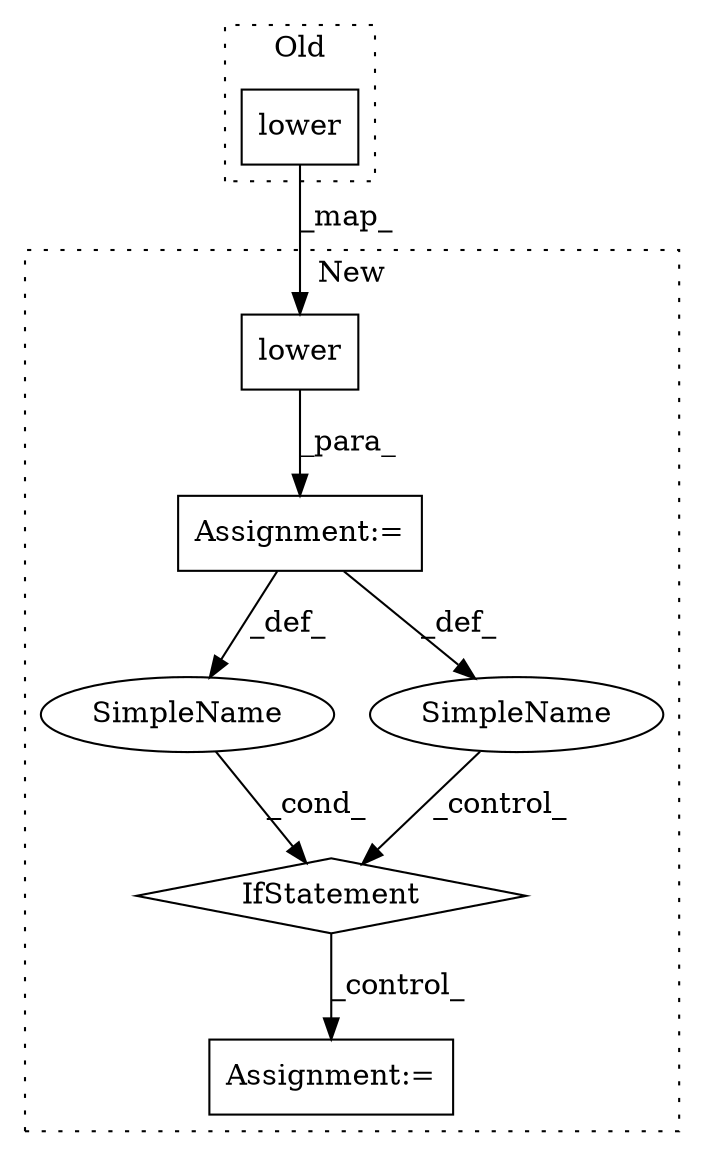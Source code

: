 digraph G {
subgraph cluster0 {
1 [label="lower" a="32" s="2054" l="7" shape="box"];
label = "Old";
style="dotted";
}
subgraph cluster1 {
2 [label="lower" a="32" s="2031" l="7" shape="box"];
3 [label="Assignment:=" a="7" s="2017" l="1" shape="box"];
4 [label="IfStatement" a="25" s="2158,2200" l="4,2" shape="diamond"];
5 [label="Assignment:=" a="7" s="2302" l="1" shape="box"];
6 [label="SimpleName" a="42" s="" l="" shape="ellipse"];
7 [label="SimpleName" a="42" s="" l="" shape="ellipse"];
label = "New";
style="dotted";
}
1 -> 2 [label="_map_"];
2 -> 3 [label="_para_"];
3 -> 6 [label="_def_"];
3 -> 7 [label="_def_"];
4 -> 5 [label="_control_"];
6 -> 4 [label="_cond_"];
7 -> 4 [label="_control_"];
}